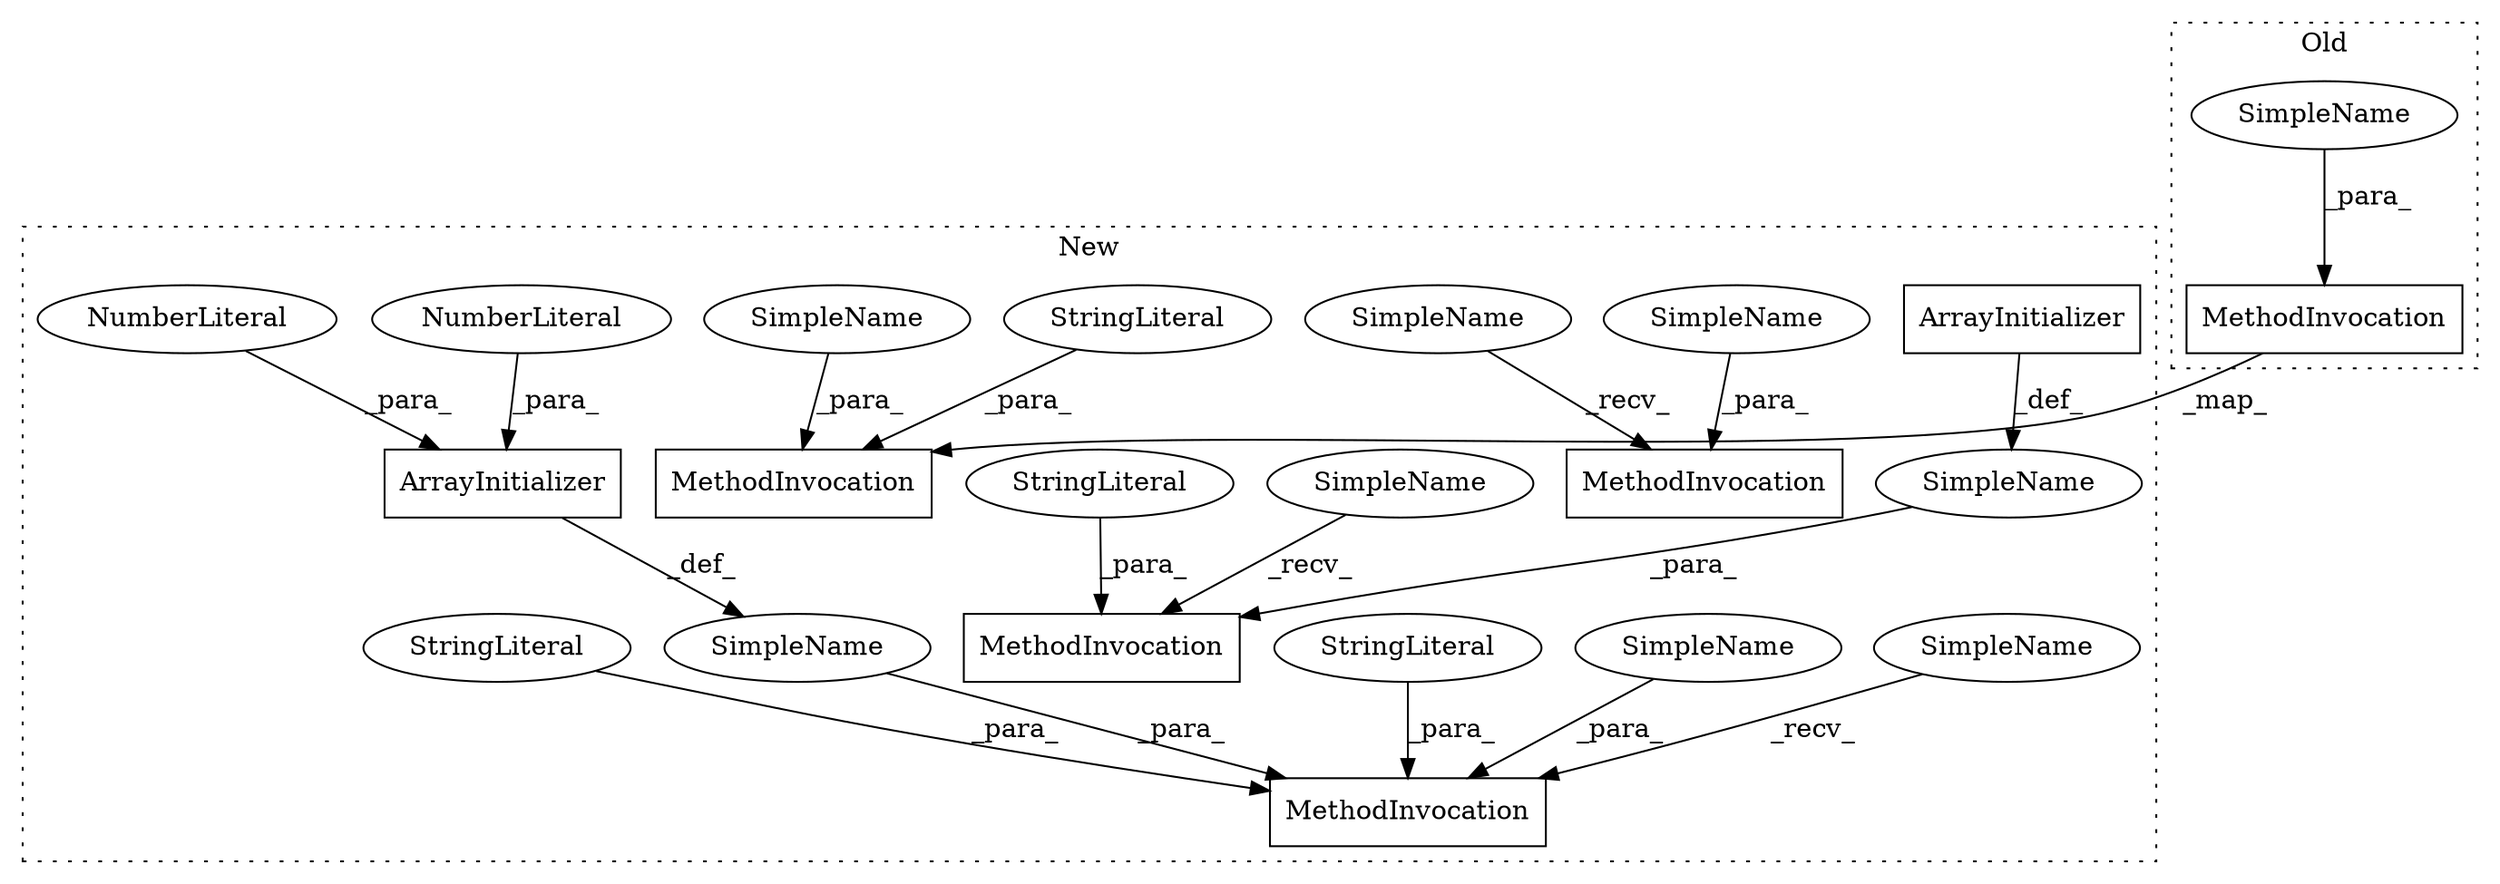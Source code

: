 digraph G {
subgraph cluster0 {
5 [label="MethodInvocation" a="32" s="2822,2858" l="3,1" shape="box"];
10 [label="SimpleName" a="42" s="" l="" shape="ellipse"];
label = "Old";
style="dotted";
}
subgraph cluster1 {
1 [label="ArrayInitializer" a="4" s="1612,1616" l="1,1" shape="box"];
2 [label="ArrayInitializer" a="4" s="1544" l="2" shape="box"];
3 [label="MethodInvocation" a="32" s="1511,1547" l="3,1" shape="box"];
4 [label="MethodInvocation" a="32" s="1633,1664" l="3,1" shape="box"];
6 [label="MethodInvocation" a="32" s="1553,1590" l="3,1" shape="box"];
7 [label="MethodInvocation" a="32" s="1596,1627" l="3,1" shape="box"];
8 [label="NumberLiteral" a="34" s="1613" l="1" shape="ellipse"];
9 [label="SimpleName" a="42" s="" l="" shape="ellipse"];
11 [label="SimpleName" a="42" s="1592" l="3" shape="ellipse"];
12 [label="SimpleName" a="42" s="" l="" shape="ellipse"];
13 [label="SimpleName" a="42" s="1629" l="3" shape="ellipse"];
14 [label="SimpleName" a="42" s="" l="" shape="ellipse"];
15 [label="SimpleName" a="42" s="" l="" shape="ellipse"];
16 [label="SimpleName" a="42" s="" l="" shape="ellipse"];
17 [label="SimpleName" a="42" s="1507" l="3" shape="ellipse"];
18 [label="StringLiteral" a="45" s="1599" l="3" shape="ellipse"];
19 [label="StringLiteral" a="45" s="1514" l="3" shape="ellipse"];
20 [label="StringLiteral" a="45" s="1572" l="3" shape="ellipse"];
21 [label="NumberLiteral" a="34" s="1615" l="1" shape="ellipse"];
22 [label="StringLiteral" a="45" s="1618" l="3" shape="ellipse"];
label = "New";
style="dotted";
}
1 -> 14 [label="_def_"];
2 -> 16 [label="_def_"];
5 -> 6 [label="_map_"];
8 -> 1 [label="_para_"];
9 -> 4 [label="_para_"];
10 -> 5 [label="_para_"];
11 -> 7 [label="_recv_"];
12 -> 7 [label="_para_"];
13 -> 4 [label="_recv_"];
14 -> 7 [label="_para_"];
15 -> 6 [label="_para_"];
16 -> 3 [label="_para_"];
17 -> 3 [label="_recv_"];
18 -> 7 [label="_para_"];
19 -> 3 [label="_para_"];
20 -> 6 [label="_para_"];
21 -> 1 [label="_para_"];
22 -> 7 [label="_para_"];
}